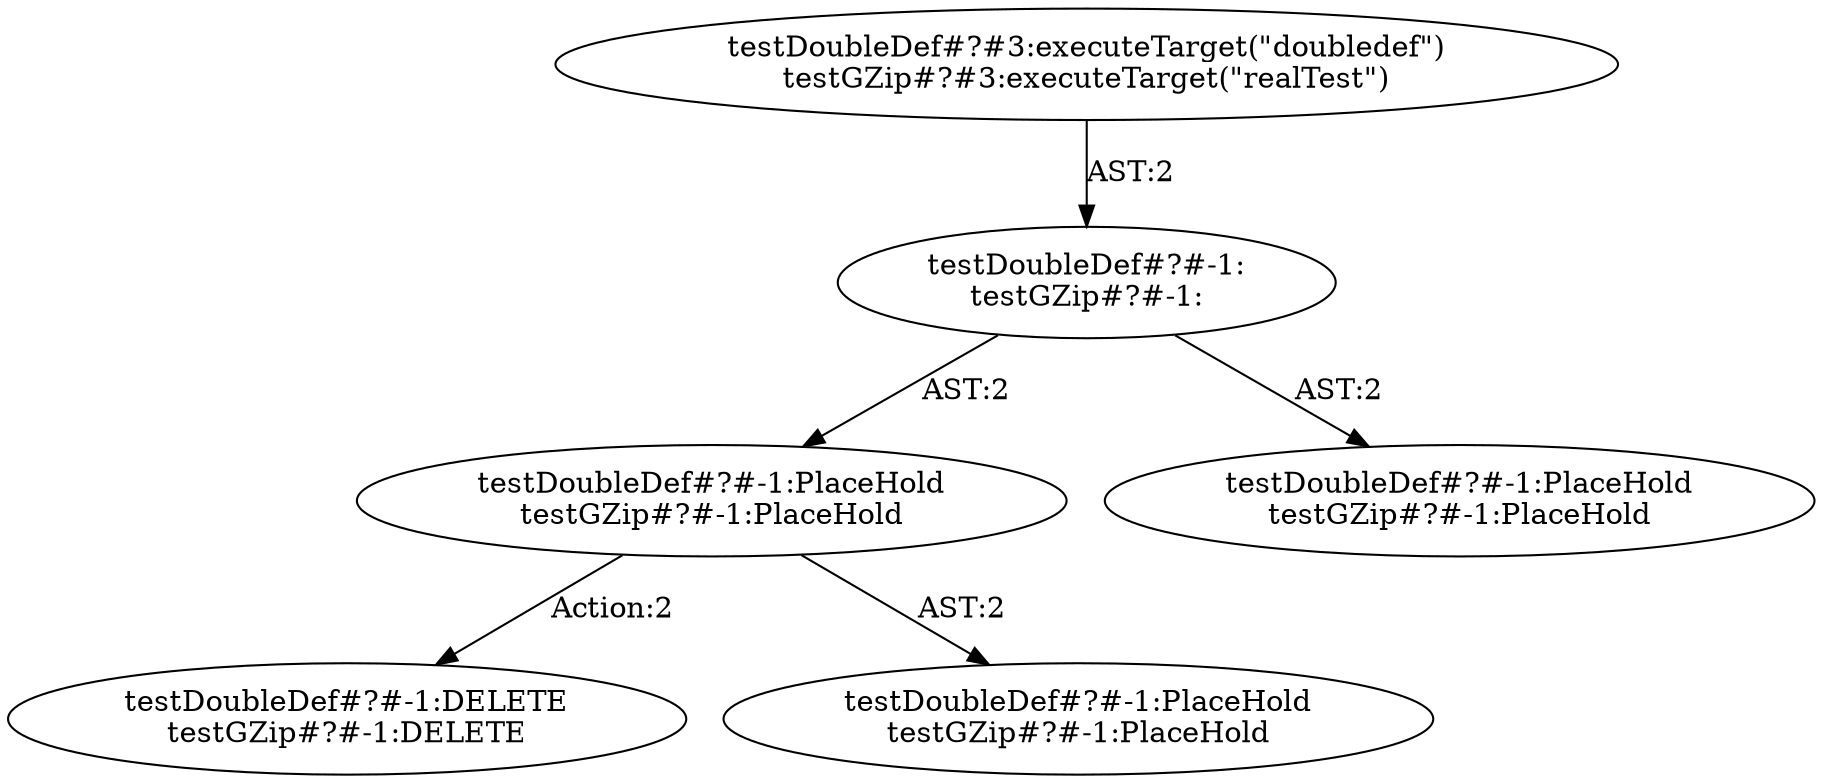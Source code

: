 digraph "Pattern" {
0 [label="testDoubleDef#?#-1:DELETE
testGZip#?#-1:DELETE" shape=ellipse]
1 [label="testDoubleDef#?#-1:PlaceHold
testGZip#?#-1:PlaceHold" shape=ellipse]
2 [label="testDoubleDef#?#-1:
testGZip#?#-1:" shape=ellipse]
3 [label="testDoubleDef#?#3:executeTarget(\"doubledef\")
testGZip#?#3:executeTarget(\"realTest\")" shape=ellipse]
4 [label="testDoubleDef#?#-1:PlaceHold
testGZip#?#-1:PlaceHold" shape=ellipse]
5 [label="testDoubleDef#?#-1:PlaceHold
testGZip#?#-1:PlaceHold" shape=ellipse]
1 -> 0 [label="Action:2"];
1 -> 5 [label="AST:2"];
2 -> 1 [label="AST:2"];
2 -> 4 [label="AST:2"];
3 -> 2 [label="AST:2"];
}